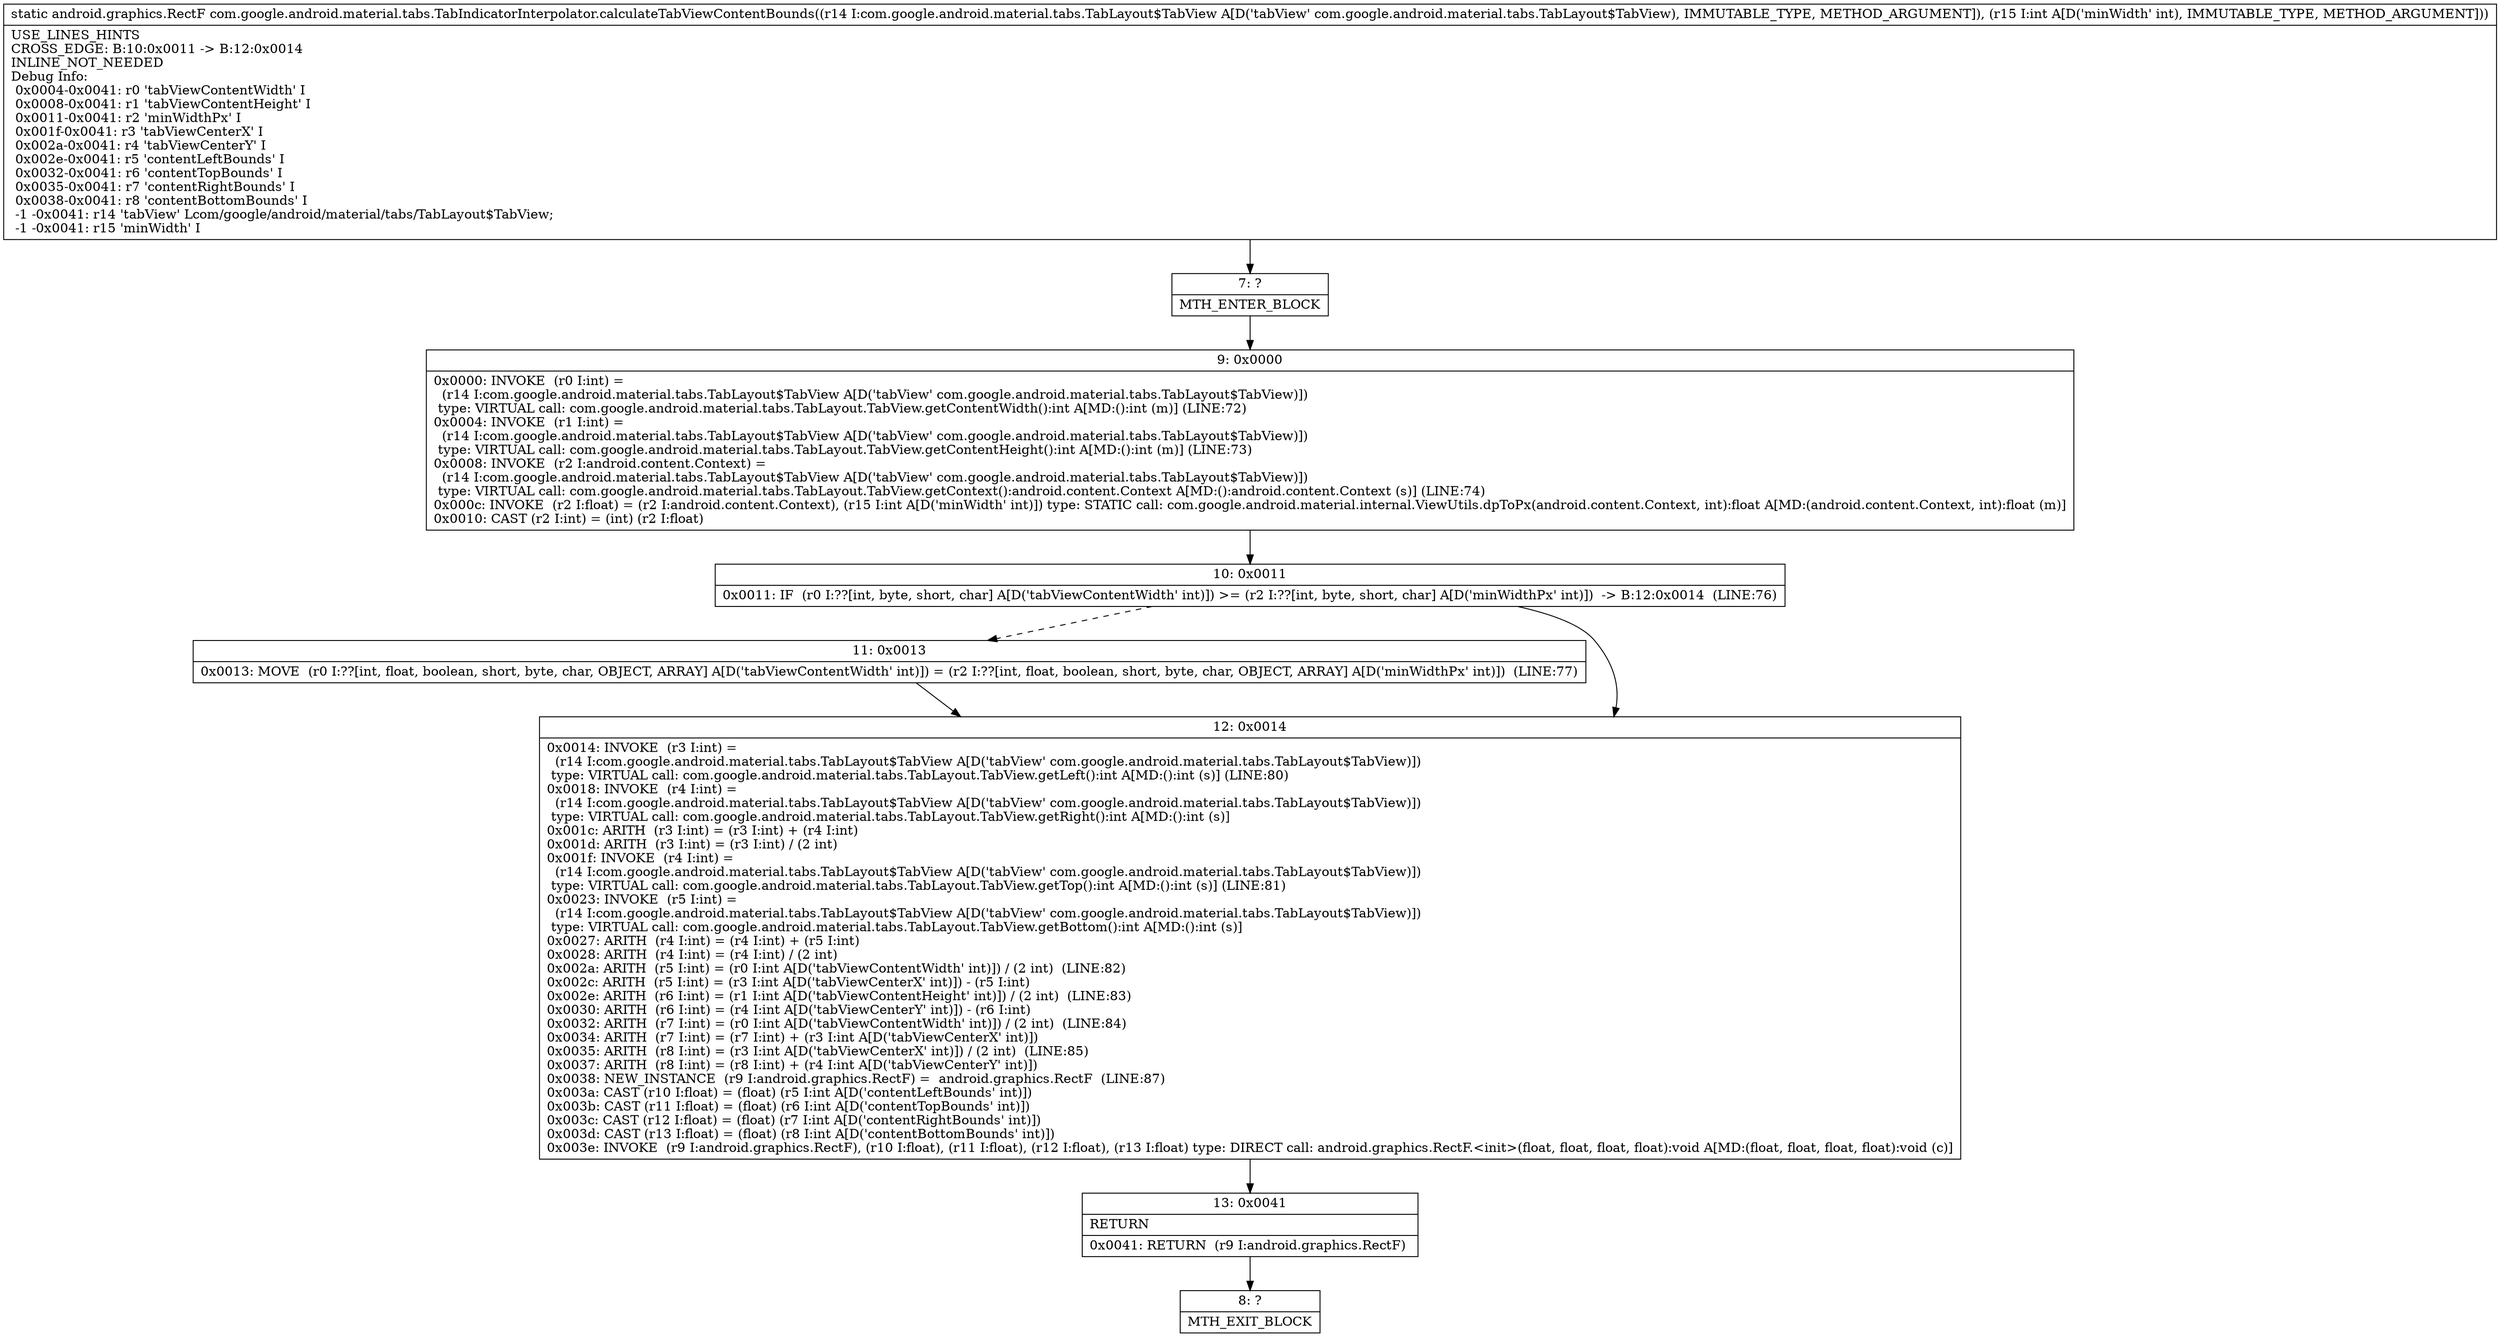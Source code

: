 digraph "CFG forcom.google.android.material.tabs.TabIndicatorInterpolator.calculateTabViewContentBounds(Lcom\/google\/android\/material\/tabs\/TabLayout$TabView;I)Landroid\/graphics\/RectF;" {
Node_7 [shape=record,label="{7\:\ ?|MTH_ENTER_BLOCK\l}"];
Node_9 [shape=record,label="{9\:\ 0x0000|0x0000: INVOKE  (r0 I:int) = \l  (r14 I:com.google.android.material.tabs.TabLayout$TabView A[D('tabView' com.google.android.material.tabs.TabLayout$TabView)])\l type: VIRTUAL call: com.google.android.material.tabs.TabLayout.TabView.getContentWidth():int A[MD:():int (m)] (LINE:72)\l0x0004: INVOKE  (r1 I:int) = \l  (r14 I:com.google.android.material.tabs.TabLayout$TabView A[D('tabView' com.google.android.material.tabs.TabLayout$TabView)])\l type: VIRTUAL call: com.google.android.material.tabs.TabLayout.TabView.getContentHeight():int A[MD:():int (m)] (LINE:73)\l0x0008: INVOKE  (r2 I:android.content.Context) = \l  (r14 I:com.google.android.material.tabs.TabLayout$TabView A[D('tabView' com.google.android.material.tabs.TabLayout$TabView)])\l type: VIRTUAL call: com.google.android.material.tabs.TabLayout.TabView.getContext():android.content.Context A[MD:():android.content.Context (s)] (LINE:74)\l0x000c: INVOKE  (r2 I:float) = (r2 I:android.content.Context), (r15 I:int A[D('minWidth' int)]) type: STATIC call: com.google.android.material.internal.ViewUtils.dpToPx(android.content.Context, int):float A[MD:(android.content.Context, int):float (m)]\l0x0010: CAST (r2 I:int) = (int) (r2 I:float) \l}"];
Node_10 [shape=record,label="{10\:\ 0x0011|0x0011: IF  (r0 I:??[int, byte, short, char] A[D('tabViewContentWidth' int)]) \>= (r2 I:??[int, byte, short, char] A[D('minWidthPx' int)])  \-\> B:12:0x0014  (LINE:76)\l}"];
Node_11 [shape=record,label="{11\:\ 0x0013|0x0013: MOVE  (r0 I:??[int, float, boolean, short, byte, char, OBJECT, ARRAY] A[D('tabViewContentWidth' int)]) = (r2 I:??[int, float, boolean, short, byte, char, OBJECT, ARRAY] A[D('minWidthPx' int)])  (LINE:77)\l}"];
Node_12 [shape=record,label="{12\:\ 0x0014|0x0014: INVOKE  (r3 I:int) = \l  (r14 I:com.google.android.material.tabs.TabLayout$TabView A[D('tabView' com.google.android.material.tabs.TabLayout$TabView)])\l type: VIRTUAL call: com.google.android.material.tabs.TabLayout.TabView.getLeft():int A[MD:():int (s)] (LINE:80)\l0x0018: INVOKE  (r4 I:int) = \l  (r14 I:com.google.android.material.tabs.TabLayout$TabView A[D('tabView' com.google.android.material.tabs.TabLayout$TabView)])\l type: VIRTUAL call: com.google.android.material.tabs.TabLayout.TabView.getRight():int A[MD:():int (s)]\l0x001c: ARITH  (r3 I:int) = (r3 I:int) + (r4 I:int) \l0x001d: ARITH  (r3 I:int) = (r3 I:int) \/ (2 int) \l0x001f: INVOKE  (r4 I:int) = \l  (r14 I:com.google.android.material.tabs.TabLayout$TabView A[D('tabView' com.google.android.material.tabs.TabLayout$TabView)])\l type: VIRTUAL call: com.google.android.material.tabs.TabLayout.TabView.getTop():int A[MD:():int (s)] (LINE:81)\l0x0023: INVOKE  (r5 I:int) = \l  (r14 I:com.google.android.material.tabs.TabLayout$TabView A[D('tabView' com.google.android.material.tabs.TabLayout$TabView)])\l type: VIRTUAL call: com.google.android.material.tabs.TabLayout.TabView.getBottom():int A[MD:():int (s)]\l0x0027: ARITH  (r4 I:int) = (r4 I:int) + (r5 I:int) \l0x0028: ARITH  (r4 I:int) = (r4 I:int) \/ (2 int) \l0x002a: ARITH  (r5 I:int) = (r0 I:int A[D('tabViewContentWidth' int)]) \/ (2 int)  (LINE:82)\l0x002c: ARITH  (r5 I:int) = (r3 I:int A[D('tabViewCenterX' int)]) \- (r5 I:int) \l0x002e: ARITH  (r6 I:int) = (r1 I:int A[D('tabViewContentHeight' int)]) \/ (2 int)  (LINE:83)\l0x0030: ARITH  (r6 I:int) = (r4 I:int A[D('tabViewCenterY' int)]) \- (r6 I:int) \l0x0032: ARITH  (r7 I:int) = (r0 I:int A[D('tabViewContentWidth' int)]) \/ (2 int)  (LINE:84)\l0x0034: ARITH  (r7 I:int) = (r7 I:int) + (r3 I:int A[D('tabViewCenterX' int)]) \l0x0035: ARITH  (r8 I:int) = (r3 I:int A[D('tabViewCenterX' int)]) \/ (2 int)  (LINE:85)\l0x0037: ARITH  (r8 I:int) = (r8 I:int) + (r4 I:int A[D('tabViewCenterY' int)]) \l0x0038: NEW_INSTANCE  (r9 I:android.graphics.RectF) =  android.graphics.RectF  (LINE:87)\l0x003a: CAST (r10 I:float) = (float) (r5 I:int A[D('contentLeftBounds' int)]) \l0x003b: CAST (r11 I:float) = (float) (r6 I:int A[D('contentTopBounds' int)]) \l0x003c: CAST (r12 I:float) = (float) (r7 I:int A[D('contentRightBounds' int)]) \l0x003d: CAST (r13 I:float) = (float) (r8 I:int A[D('contentBottomBounds' int)]) \l0x003e: INVOKE  (r9 I:android.graphics.RectF), (r10 I:float), (r11 I:float), (r12 I:float), (r13 I:float) type: DIRECT call: android.graphics.RectF.\<init\>(float, float, float, float):void A[MD:(float, float, float, float):void (c)]\l}"];
Node_13 [shape=record,label="{13\:\ 0x0041|RETURN\l|0x0041: RETURN  (r9 I:android.graphics.RectF) \l}"];
Node_8 [shape=record,label="{8\:\ ?|MTH_EXIT_BLOCK\l}"];
MethodNode[shape=record,label="{static android.graphics.RectF com.google.android.material.tabs.TabIndicatorInterpolator.calculateTabViewContentBounds((r14 I:com.google.android.material.tabs.TabLayout$TabView A[D('tabView' com.google.android.material.tabs.TabLayout$TabView), IMMUTABLE_TYPE, METHOD_ARGUMENT]), (r15 I:int A[D('minWidth' int), IMMUTABLE_TYPE, METHOD_ARGUMENT]))  | USE_LINES_HINTS\lCROSS_EDGE: B:10:0x0011 \-\> B:12:0x0014\lINLINE_NOT_NEEDED\lDebug Info:\l  0x0004\-0x0041: r0 'tabViewContentWidth' I\l  0x0008\-0x0041: r1 'tabViewContentHeight' I\l  0x0011\-0x0041: r2 'minWidthPx' I\l  0x001f\-0x0041: r3 'tabViewCenterX' I\l  0x002a\-0x0041: r4 'tabViewCenterY' I\l  0x002e\-0x0041: r5 'contentLeftBounds' I\l  0x0032\-0x0041: r6 'contentTopBounds' I\l  0x0035\-0x0041: r7 'contentRightBounds' I\l  0x0038\-0x0041: r8 'contentBottomBounds' I\l  \-1 \-0x0041: r14 'tabView' Lcom\/google\/android\/material\/tabs\/TabLayout$TabView;\l  \-1 \-0x0041: r15 'minWidth' I\l}"];
MethodNode -> Node_7;Node_7 -> Node_9;
Node_9 -> Node_10;
Node_10 -> Node_11[style=dashed];
Node_10 -> Node_12;
Node_11 -> Node_12;
Node_12 -> Node_13;
Node_13 -> Node_8;
}


